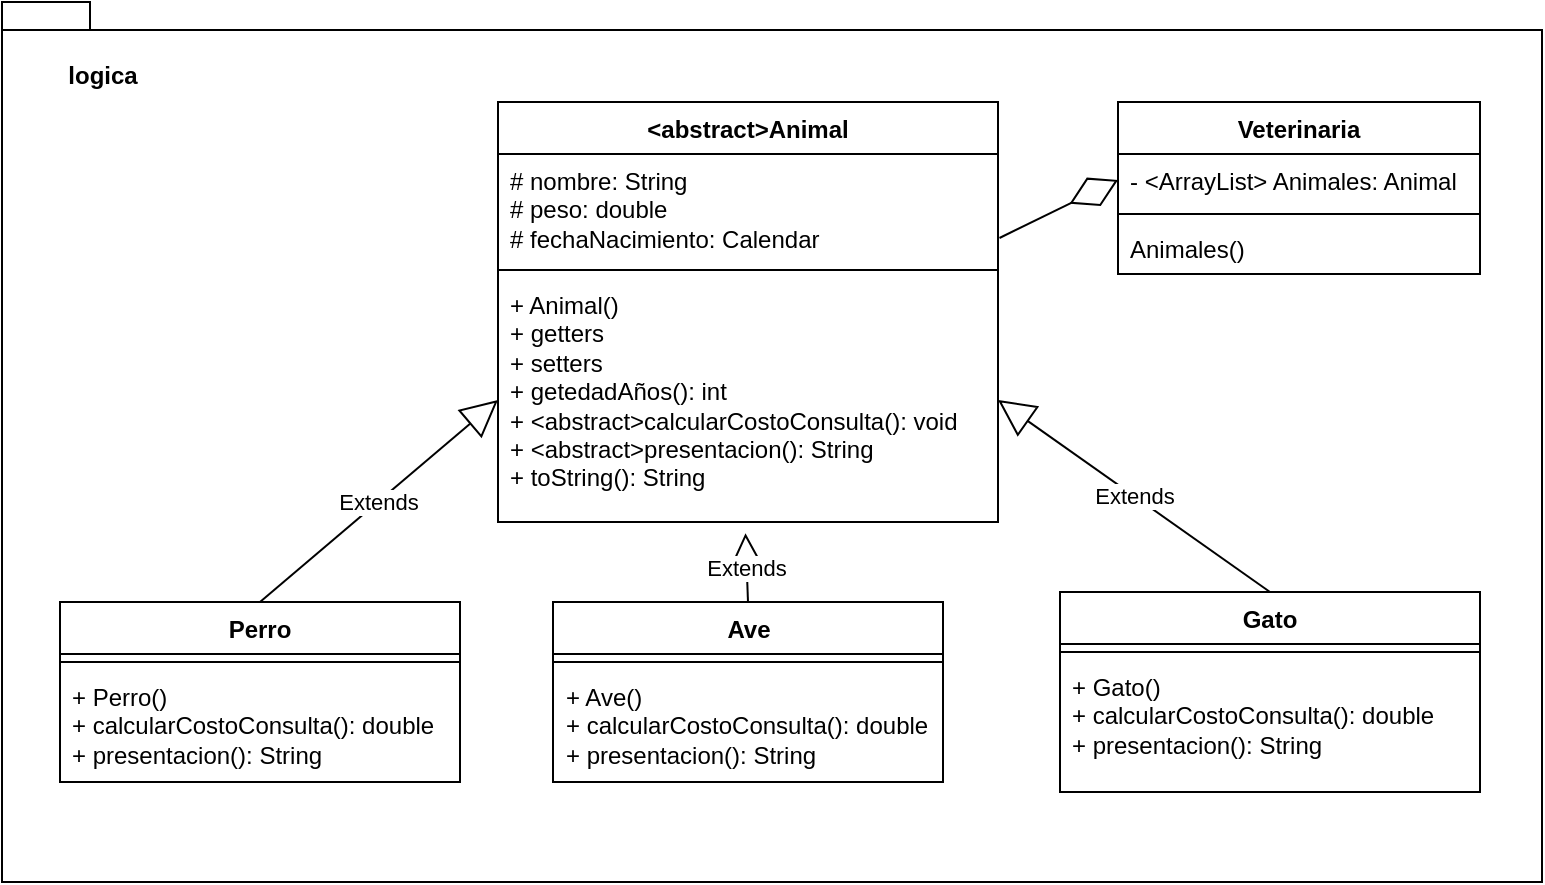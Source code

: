 <mxfile version="28.1.2">
  <diagram name="Página-1" id="ReLP9ooh6mvhNkKvOBmu">
    <mxGraphModel dx="786" dy="516" grid="1" gridSize="10" guides="1" tooltips="1" connect="1" arrows="1" fold="1" page="1" pageScale="1" pageWidth="827" pageHeight="1169" math="0" shadow="0">
      <root>
        <mxCell id="0" />
        <mxCell id="1" parent="0" />
        <mxCell id="dhKjeUqTJJUyPGS9otzl-27" value="" style="shape=folder;fontStyle=1;spacingTop=10;tabWidth=40;tabHeight=14;tabPosition=left;html=1;whiteSpace=wrap;" parent="1" vertex="1">
          <mxGeometry x="30" y="380" width="770" height="440" as="geometry" />
        </mxCell>
        <mxCell id="dhKjeUqTJJUyPGS9otzl-1" value="&amp;lt;abstract&amp;gt;Animal" style="swimlane;fontStyle=1;align=center;verticalAlign=top;childLayout=stackLayout;horizontal=1;startSize=26;horizontalStack=0;resizeParent=1;resizeParentMax=0;resizeLast=0;collapsible=1;marginBottom=0;whiteSpace=wrap;html=1;" parent="1" vertex="1">
          <mxGeometry x="278" y="430" width="250" height="210" as="geometry" />
        </mxCell>
        <mxCell id="dhKjeUqTJJUyPGS9otzl-2" value="# nombre: String&lt;div&gt;# peso: double&lt;/div&gt;&lt;div&gt;# fechaNacimiento: Calendar&lt;/div&gt;" style="text;strokeColor=none;fillColor=none;align=left;verticalAlign=top;spacingLeft=4;spacingRight=4;overflow=hidden;rotatable=0;points=[[0,0.5],[1,0.5]];portConstraint=eastwest;whiteSpace=wrap;html=1;" parent="dhKjeUqTJJUyPGS9otzl-1" vertex="1">
          <mxGeometry y="26" width="250" height="54" as="geometry" />
        </mxCell>
        <mxCell id="dhKjeUqTJJUyPGS9otzl-3" value="" style="line;strokeWidth=1;fillColor=none;align=left;verticalAlign=middle;spacingTop=-1;spacingLeft=3;spacingRight=3;rotatable=0;labelPosition=right;points=[];portConstraint=eastwest;strokeColor=inherit;" parent="dhKjeUqTJJUyPGS9otzl-1" vertex="1">
          <mxGeometry y="80" width="250" height="8" as="geometry" />
        </mxCell>
        <mxCell id="dhKjeUqTJJUyPGS9otzl-4" value="+ Animal()&lt;div&gt;+ getters&lt;/div&gt;&lt;div&gt;+ setters&lt;/div&gt;&lt;div&gt;+ getedadAños(): int&lt;span style=&quot;white-space: pre;&quot;&gt;&#x9;&lt;/span&gt;&lt;/div&gt;&lt;div&gt;+ &amp;lt;abstract&amp;gt;calcularCostoConsulta(): void&lt;/div&gt;&lt;div&gt;+ &amp;lt;abstract&amp;gt;presentacion(): String&lt;/div&gt;&lt;div&gt;+ toString(): String&amp;nbsp;&lt;/div&gt;" style="text;strokeColor=none;fillColor=none;align=left;verticalAlign=top;spacingLeft=4;spacingRight=4;overflow=hidden;rotatable=0;points=[[0,0.5],[1,0.5]];portConstraint=eastwest;whiteSpace=wrap;html=1;" parent="dhKjeUqTJJUyPGS9otzl-1" vertex="1">
          <mxGeometry y="88" width="250" height="122" as="geometry" />
        </mxCell>
        <mxCell id="dhKjeUqTJJUyPGS9otzl-5" value="Ave" style="swimlane;fontStyle=1;align=center;verticalAlign=top;childLayout=stackLayout;horizontal=1;startSize=26;horizontalStack=0;resizeParent=1;resizeParentMax=0;resizeLast=0;collapsible=1;marginBottom=0;whiteSpace=wrap;html=1;" parent="1" vertex="1">
          <mxGeometry x="305.5" y="680" width="195" height="90" as="geometry" />
        </mxCell>
        <mxCell id="dhKjeUqTJJUyPGS9otzl-7" value="" style="line;strokeWidth=1;fillColor=none;align=left;verticalAlign=middle;spacingTop=-1;spacingLeft=3;spacingRight=3;rotatable=0;labelPosition=right;points=[];portConstraint=eastwest;strokeColor=inherit;" parent="dhKjeUqTJJUyPGS9otzl-5" vertex="1">
          <mxGeometry y="26" width="195" height="8" as="geometry" />
        </mxCell>
        <mxCell id="dhKjeUqTJJUyPGS9otzl-8" value="+ Ave()&lt;div&gt;+ calcularCostoConsulta(): double&lt;/div&gt;&lt;div&gt;+ presentacion(): String&lt;/div&gt;" style="text;strokeColor=none;fillColor=none;align=left;verticalAlign=top;spacingLeft=4;spacingRight=4;overflow=hidden;rotatable=0;points=[[0,0.5],[1,0.5]];portConstraint=eastwest;whiteSpace=wrap;html=1;" parent="dhKjeUqTJJUyPGS9otzl-5" vertex="1">
          <mxGeometry y="34" width="195" height="56" as="geometry" />
        </mxCell>
        <mxCell id="dhKjeUqTJJUyPGS9otzl-9" value="Perro" style="swimlane;fontStyle=1;align=center;verticalAlign=top;childLayout=stackLayout;horizontal=1;startSize=26;horizontalStack=0;resizeParent=1;resizeParentMax=0;resizeLast=0;collapsible=1;marginBottom=0;whiteSpace=wrap;html=1;" parent="1" vertex="1">
          <mxGeometry x="59" y="680" width="200" height="90" as="geometry" />
        </mxCell>
        <mxCell id="dhKjeUqTJJUyPGS9otzl-11" value="" style="line;strokeWidth=1;fillColor=none;align=left;verticalAlign=middle;spacingTop=-1;spacingLeft=3;spacingRight=3;rotatable=0;labelPosition=right;points=[];portConstraint=eastwest;strokeColor=inherit;" parent="dhKjeUqTJJUyPGS9otzl-9" vertex="1">
          <mxGeometry y="26" width="200" height="8" as="geometry" />
        </mxCell>
        <mxCell id="dhKjeUqTJJUyPGS9otzl-12" value="+ Perro()&lt;div&gt;+ calcularCostoConsulta(): double&lt;br&gt;&lt;div&gt;+ presentacion(): String&amp;nbsp;&lt;/div&gt;&lt;div&gt;&lt;br&gt;&lt;/div&gt;&lt;/div&gt;" style="text;strokeColor=none;fillColor=none;align=left;verticalAlign=top;spacingLeft=4;spacingRight=4;overflow=hidden;rotatable=0;points=[[0,0.5],[1,0.5]];portConstraint=eastwest;whiteSpace=wrap;html=1;" parent="dhKjeUqTJJUyPGS9otzl-9" vertex="1">
          <mxGeometry y="34" width="200" height="56" as="geometry" />
        </mxCell>
        <mxCell id="dhKjeUqTJJUyPGS9otzl-17" value="Gato" style="swimlane;fontStyle=1;align=center;verticalAlign=top;childLayout=stackLayout;horizontal=1;startSize=26;horizontalStack=0;resizeParent=1;resizeParentMax=0;resizeLast=0;collapsible=1;marginBottom=0;whiteSpace=wrap;html=1;" parent="1" vertex="1">
          <mxGeometry x="559" y="675" width="210" height="100" as="geometry" />
        </mxCell>
        <mxCell id="dhKjeUqTJJUyPGS9otzl-19" value="" style="line;strokeWidth=1;fillColor=none;align=left;verticalAlign=middle;spacingTop=-1;spacingLeft=3;spacingRight=3;rotatable=0;labelPosition=right;points=[];portConstraint=eastwest;strokeColor=inherit;" parent="dhKjeUqTJJUyPGS9otzl-17" vertex="1">
          <mxGeometry y="26" width="210" height="8" as="geometry" />
        </mxCell>
        <mxCell id="dhKjeUqTJJUyPGS9otzl-20" value="+ Gato()&lt;div&gt;+&amp;nbsp;calcularCostoConsulta(): double&lt;/div&gt;&lt;div&gt;+ presentacion(): String&lt;/div&gt;" style="text;strokeColor=none;fillColor=none;align=left;verticalAlign=top;spacingLeft=4;spacingRight=4;overflow=hidden;rotatable=0;points=[[0,0.5],[1,0.5]];portConstraint=eastwest;whiteSpace=wrap;html=1;" parent="dhKjeUqTJJUyPGS9otzl-17" vertex="1">
          <mxGeometry y="34" width="210" height="66" as="geometry" />
        </mxCell>
        <mxCell id="dhKjeUqTJJUyPGS9otzl-21" value="Extends" style="endArrow=block;endSize=16;endFill=0;html=1;rounded=0;exitX=0.5;exitY=0;exitDx=0;exitDy=0;entryX=0;entryY=0.5;entryDx=0;entryDy=0;" parent="1" source="dhKjeUqTJJUyPGS9otzl-9" target="dhKjeUqTJJUyPGS9otzl-4" edge="1">
          <mxGeometry width="160" relative="1" as="geometry">
            <mxPoint x="319" y="660" as="sourcePoint" />
            <mxPoint x="479" y="660" as="targetPoint" />
          </mxGeometry>
        </mxCell>
        <mxCell id="dhKjeUqTJJUyPGS9otzl-22" value="Extends" style="endArrow=block;endSize=16;endFill=0;html=1;rounded=0;exitX=0.5;exitY=0;exitDx=0;exitDy=0;entryX=1;entryY=0.5;entryDx=0;entryDy=0;" parent="1" source="dhKjeUqTJJUyPGS9otzl-17" target="dhKjeUqTJJUyPGS9otzl-4" edge="1">
          <mxGeometry width="160" relative="1" as="geometry">
            <mxPoint x="549" y="643" as="sourcePoint" />
            <mxPoint x="706" y="550" as="targetPoint" />
          </mxGeometry>
        </mxCell>
        <mxCell id="dhKjeUqTJJUyPGS9otzl-23" value="Extends" style="endArrow=block;endSize=16;endFill=0;html=1;rounded=0;exitX=0.5;exitY=0;exitDx=0;exitDy=0;entryX=0.495;entryY=1.046;entryDx=0;entryDy=0;entryPerimeter=0;" parent="1" source="dhKjeUqTJJUyPGS9otzl-5" target="dhKjeUqTJJUyPGS9otzl-4" edge="1">
          <mxGeometry width="160" relative="1" as="geometry">
            <mxPoint x="289" y="723" as="sourcePoint" />
            <mxPoint x="446" y="630" as="targetPoint" />
          </mxGeometry>
        </mxCell>
        <mxCell id="dhKjeUqTJJUyPGS9otzl-28" value="logica" style="text;align=center;fontStyle=1;verticalAlign=middle;spacingLeft=3;spacingRight=3;strokeColor=none;rotatable=0;points=[[0,0.5],[1,0.5]];portConstraint=eastwest;html=1;" parent="1" vertex="1">
          <mxGeometry x="40" y="404" width="80" height="26" as="geometry" />
        </mxCell>
        <mxCell id="dhKjeUqTJJUyPGS9otzl-29" value="Veterinaria" style="swimlane;fontStyle=1;align=center;verticalAlign=top;childLayout=stackLayout;horizontal=1;startSize=26;horizontalStack=0;resizeParent=1;resizeParentMax=0;resizeLast=0;collapsible=1;marginBottom=0;whiteSpace=wrap;html=1;" parent="1" vertex="1">
          <mxGeometry x="588" y="430" width="181" height="86" as="geometry" />
        </mxCell>
        <mxCell id="dhKjeUqTJJUyPGS9otzl-30" value="- &amp;lt;ArrayList&amp;gt; Animales: Animal" style="text;strokeColor=none;fillColor=none;align=left;verticalAlign=top;spacingLeft=4;spacingRight=4;overflow=hidden;rotatable=0;points=[[0,0.5],[1,0.5]];portConstraint=eastwest;whiteSpace=wrap;html=1;" parent="dhKjeUqTJJUyPGS9otzl-29" vertex="1">
          <mxGeometry y="26" width="181" height="26" as="geometry" />
        </mxCell>
        <mxCell id="dhKjeUqTJJUyPGS9otzl-31" value="" style="line;strokeWidth=1;fillColor=none;align=left;verticalAlign=middle;spacingTop=-1;spacingLeft=3;spacingRight=3;rotatable=0;labelPosition=right;points=[];portConstraint=eastwest;strokeColor=inherit;" parent="dhKjeUqTJJUyPGS9otzl-29" vertex="1">
          <mxGeometry y="52" width="181" height="8" as="geometry" />
        </mxCell>
        <mxCell id="dhKjeUqTJJUyPGS9otzl-32" value="Animales()" style="text;strokeColor=none;fillColor=none;align=left;verticalAlign=top;spacingLeft=4;spacingRight=4;overflow=hidden;rotatable=0;points=[[0,0.5],[1,0.5]];portConstraint=eastwest;whiteSpace=wrap;html=1;" parent="dhKjeUqTJJUyPGS9otzl-29" vertex="1">
          <mxGeometry y="60" width="181" height="26" as="geometry" />
        </mxCell>
        <mxCell id="lV3x0pxeDQPyKvnDNB-H-2" value="" style="endArrow=diamondThin;endFill=0;endSize=24;html=1;rounded=0;entryX=0;entryY=0.5;entryDx=0;entryDy=0;exitX=1.003;exitY=0.778;exitDx=0;exitDy=0;exitPerimeter=0;" edge="1" parent="1" source="dhKjeUqTJJUyPGS9otzl-2" target="dhKjeUqTJJUyPGS9otzl-30">
          <mxGeometry width="160" relative="1" as="geometry">
            <mxPoint x="480" y="540" as="sourcePoint" />
            <mxPoint x="640" y="540" as="targetPoint" />
          </mxGeometry>
        </mxCell>
      </root>
    </mxGraphModel>
  </diagram>
</mxfile>
